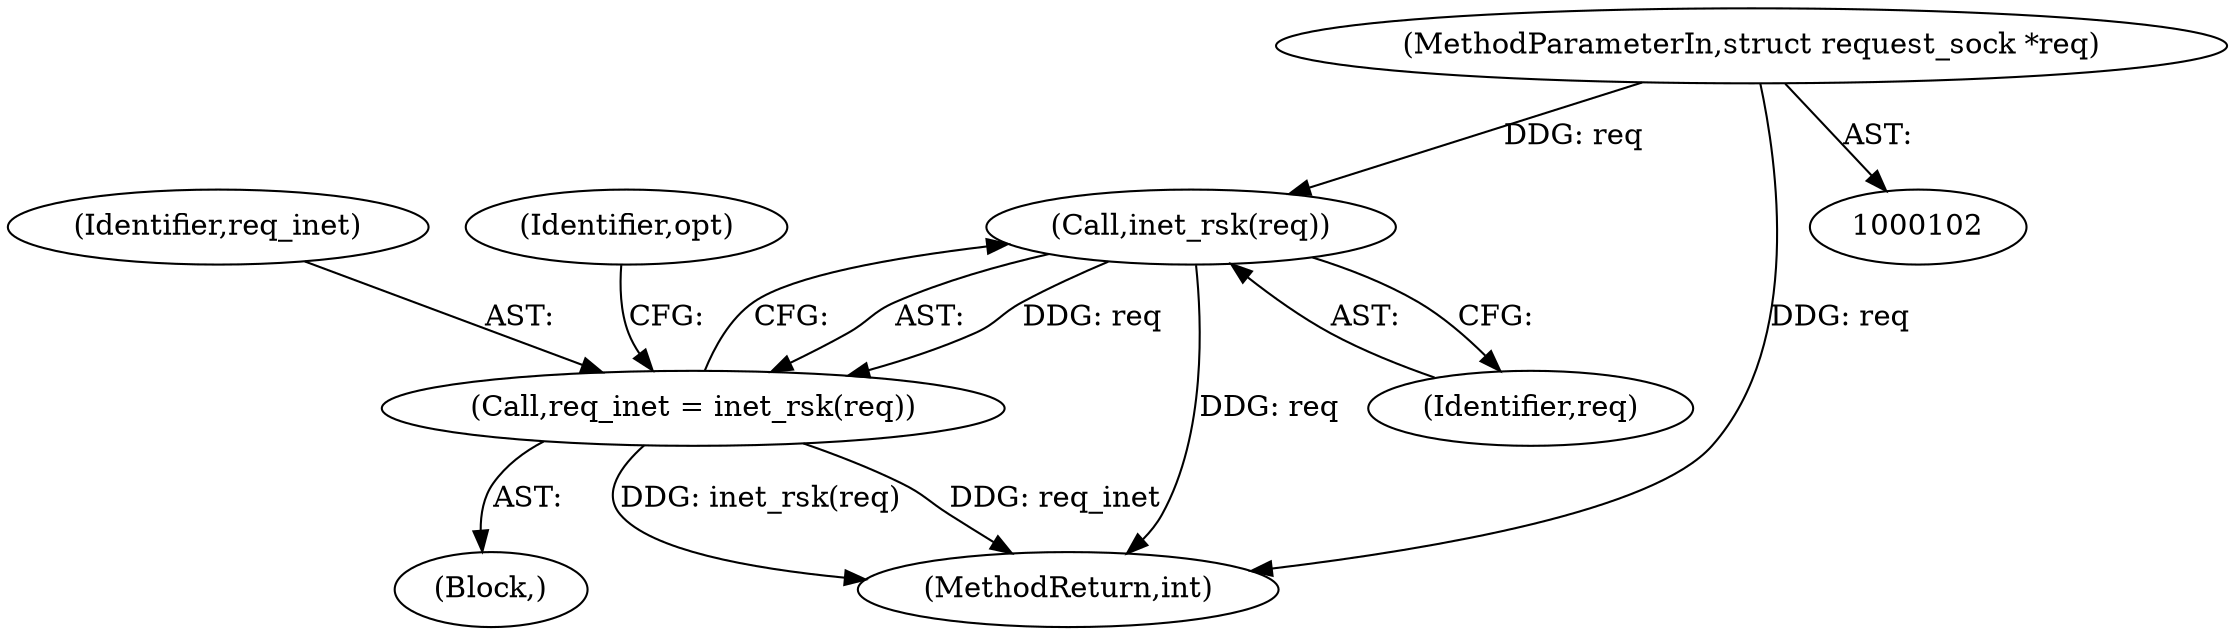 digraph "0_linux_f6d8bd051c391c1c0458a30b2a7abcd939329259_7@pointer" {
"1000206" [label="(Call,inet_rsk(req))"];
"1000103" [label="(MethodParameterIn,struct request_sock *req)"];
"1000204" [label="(Call,req_inet = inet_rsk(req))"];
"1000103" [label="(MethodParameterIn,struct request_sock *req)"];
"1000205" [label="(Identifier,req_inet)"];
"1000106" [label="(Block,)"];
"1000227" [label="(MethodReturn,int)"];
"1000204" [label="(Call,req_inet = inet_rsk(req))"];
"1000206" [label="(Call,inet_rsk(req))"];
"1000209" [label="(Identifier,opt)"];
"1000207" [label="(Identifier,req)"];
"1000206" -> "1000204"  [label="AST: "];
"1000206" -> "1000207"  [label="CFG: "];
"1000207" -> "1000206"  [label="AST: "];
"1000204" -> "1000206"  [label="CFG: "];
"1000206" -> "1000227"  [label="DDG: req"];
"1000206" -> "1000204"  [label="DDG: req"];
"1000103" -> "1000206"  [label="DDG: req"];
"1000103" -> "1000102"  [label="AST: "];
"1000103" -> "1000227"  [label="DDG: req"];
"1000204" -> "1000106"  [label="AST: "];
"1000205" -> "1000204"  [label="AST: "];
"1000209" -> "1000204"  [label="CFG: "];
"1000204" -> "1000227"  [label="DDG: inet_rsk(req)"];
"1000204" -> "1000227"  [label="DDG: req_inet"];
}
